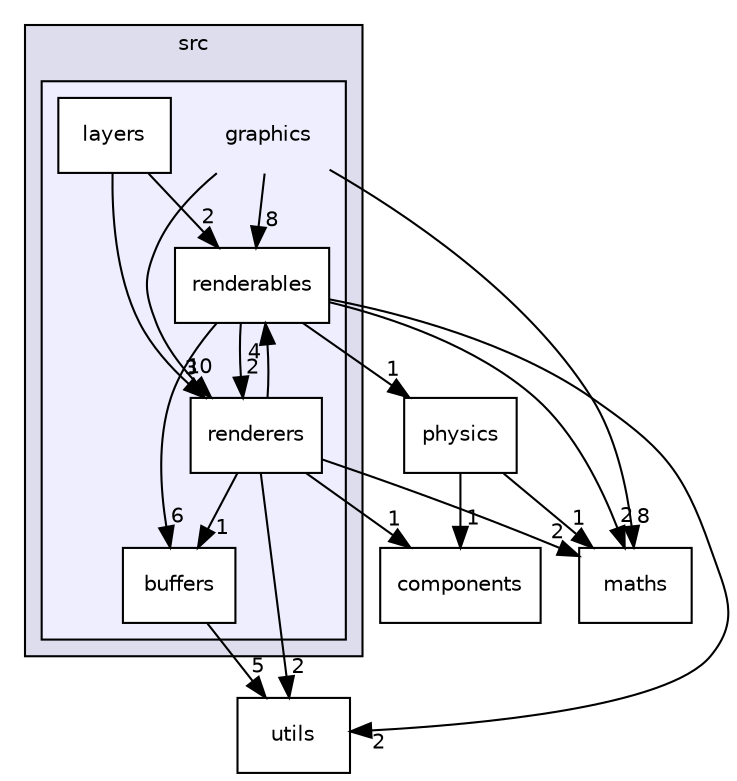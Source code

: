 digraph "C:/Dev/Game Engines/Fireworks-Engine/Fireworks Engine/Fireworks Core/src/graphics" {
  compound=true
  node [ fontsize="10", fontname="Helvetica"];
  edge [ labelfontsize="10", labelfontname="Helvetica"];
  subgraph clusterdir_4d48ce3c5715d4f1afcc4ad5ed71a1db {
    graph [ bgcolor="#ddddee", pencolor="black", label="src" fontname="Helvetica", fontsize="10", URL="dir_4d48ce3c5715d4f1afcc4ad5ed71a1db.html"]
  subgraph clusterdir_c50f98d358cbf947e76187523a44f226 {
    graph [ bgcolor="#eeeeff", pencolor="black", label="" URL="dir_c50f98d358cbf947e76187523a44f226.html"];
    dir_c50f98d358cbf947e76187523a44f226 [shape=plaintext label="graphics"];
    dir_9b213f180aa632ec86faefb425efa896 [shape=box label="buffers" color="black" fillcolor="white" style="filled" URL="dir_9b213f180aa632ec86faefb425efa896.html"];
    dir_6f8207bcba105ea6998d56837120879d [shape=box label="layers" color="black" fillcolor="white" style="filled" URL="dir_6f8207bcba105ea6998d56837120879d.html"];
    dir_2391ac95875f8f8acbac330c82e85a99 [shape=box label="renderables" color="black" fillcolor="white" style="filled" URL="dir_2391ac95875f8f8acbac330c82e85a99.html"];
    dir_cdbbfb6d3b4edcbb4596a33c4a9f2b9b [shape=box label="renderers" color="black" fillcolor="white" style="filled" URL="dir_cdbbfb6d3b4edcbb4596a33c4a9f2b9b.html"];
  }
  }
  dir_96d7009a8f17078247cc175f639f86c4 [shape=box label="components" URL="dir_96d7009a8f17078247cc175f639f86c4.html"];
  dir_ec42165bd75b0e6cf68d1f2bf568945b [shape=box label="physics" URL="dir_ec42165bd75b0e6cf68d1f2bf568945b.html"];
  dir_bb5d508ac0cd727e69d8ccd533b50f5f [shape=box label="maths" URL="dir_bb5d508ac0cd727e69d8ccd533b50f5f.html"];
  dir_8554d27464c74e0722d805e428503d8c [shape=box label="utils" URL="dir_8554d27464c74e0722d805e428503d8c.html"];
  dir_6f8207bcba105ea6998d56837120879d->dir_2391ac95875f8f8acbac330c82e85a99 [headlabel="2", labeldistance=1.5 headhref="dir_000008_000009.html"];
  dir_6f8207bcba105ea6998d56837120879d->dir_cdbbfb6d3b4edcbb4596a33c4a9f2b9b [headlabel="3", labeldistance=1.5 headhref="dir_000008_000010.html"];
  dir_2391ac95875f8f8acbac330c82e85a99->dir_cdbbfb6d3b4edcbb4596a33c4a9f2b9b [headlabel="2", labeldistance=1.5 headhref="dir_000009_000010.html"];
  dir_2391ac95875f8f8acbac330c82e85a99->dir_ec42165bd75b0e6cf68d1f2bf568945b [headlabel="1", labeldistance=1.5 headhref="dir_000009_000013.html"];
  dir_2391ac95875f8f8acbac330c82e85a99->dir_bb5d508ac0cd727e69d8ccd533b50f5f [headlabel="2", labeldistance=1.5 headhref="dir_000009_000012.html"];
  dir_2391ac95875f8f8acbac330c82e85a99->dir_9b213f180aa632ec86faefb425efa896 [headlabel="6", labeldistance=1.5 headhref="dir_000009_000007.html"];
  dir_2391ac95875f8f8acbac330c82e85a99->dir_8554d27464c74e0722d805e428503d8c [headlabel="2", labeldistance=1.5 headhref="dir_000009_000014.html"];
  dir_cdbbfb6d3b4edcbb4596a33c4a9f2b9b->dir_96d7009a8f17078247cc175f639f86c4 [headlabel="1", labeldistance=1.5 headhref="dir_000010_000005.html"];
  dir_cdbbfb6d3b4edcbb4596a33c4a9f2b9b->dir_2391ac95875f8f8acbac330c82e85a99 [headlabel="4", labeldistance=1.5 headhref="dir_000010_000009.html"];
  dir_cdbbfb6d3b4edcbb4596a33c4a9f2b9b->dir_bb5d508ac0cd727e69d8ccd533b50f5f [headlabel="2", labeldistance=1.5 headhref="dir_000010_000012.html"];
  dir_cdbbfb6d3b4edcbb4596a33c4a9f2b9b->dir_9b213f180aa632ec86faefb425efa896 [headlabel="1", labeldistance=1.5 headhref="dir_000010_000007.html"];
  dir_cdbbfb6d3b4edcbb4596a33c4a9f2b9b->dir_8554d27464c74e0722d805e428503d8c [headlabel="2", labeldistance=1.5 headhref="dir_000010_000014.html"];
  dir_c50f98d358cbf947e76187523a44f226->dir_2391ac95875f8f8acbac330c82e85a99 [headlabel="8", labeldistance=1.5 headhref="dir_000006_000009.html"];
  dir_c50f98d358cbf947e76187523a44f226->dir_cdbbfb6d3b4edcbb4596a33c4a9f2b9b [headlabel="10", labeldistance=1.5 headhref="dir_000006_000010.html"];
  dir_c50f98d358cbf947e76187523a44f226->dir_bb5d508ac0cd727e69d8ccd533b50f5f [headlabel="8", labeldistance=1.5 headhref="dir_000006_000012.html"];
  dir_ec42165bd75b0e6cf68d1f2bf568945b->dir_96d7009a8f17078247cc175f639f86c4 [headlabel="1", labeldistance=1.5 headhref="dir_000013_000005.html"];
  dir_ec42165bd75b0e6cf68d1f2bf568945b->dir_bb5d508ac0cd727e69d8ccd533b50f5f [headlabel="1", labeldistance=1.5 headhref="dir_000013_000012.html"];
  dir_9b213f180aa632ec86faefb425efa896->dir_8554d27464c74e0722d805e428503d8c [headlabel="5", labeldistance=1.5 headhref="dir_000007_000014.html"];
}
